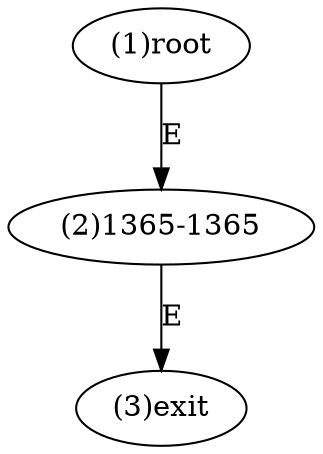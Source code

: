 digraph "" { 
1[ label="(1)root"];
2[ label="(2)1365-1365"];
3[ label="(3)exit"];
1->2[ label="E"];
2->3[ label="E"];
}